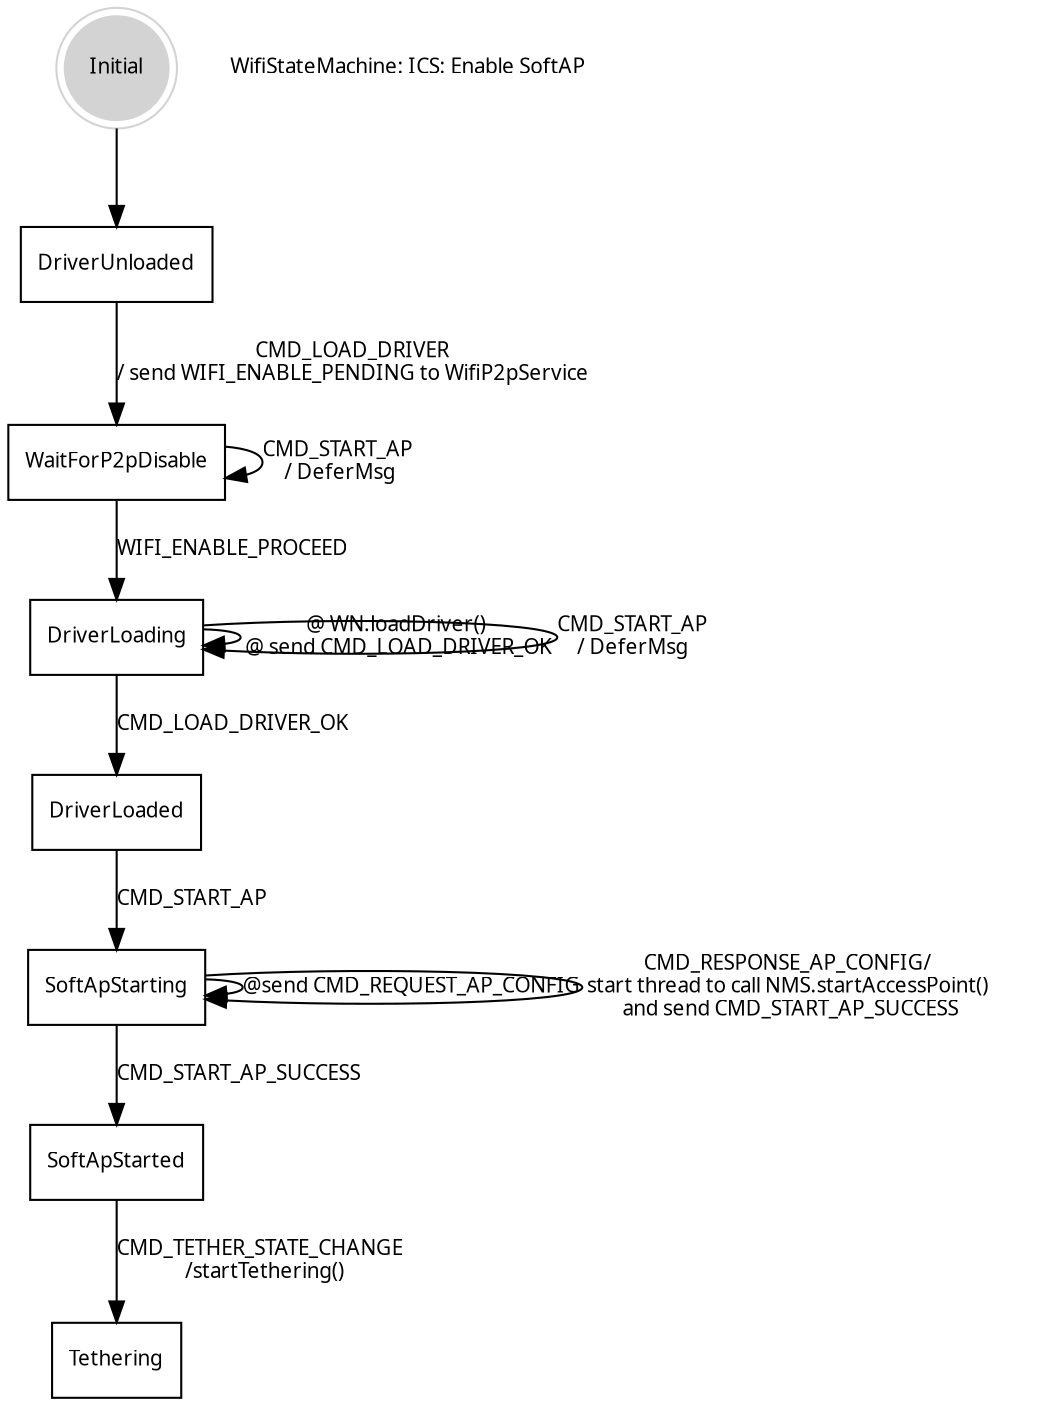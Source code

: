 
digraph automata_0 {
	size = "8.5, 11";
	fontname = "Microsoft YaHei";
	fontsize = 15;
	node [shape = record, fontname = "Microsoft YaHei", fontsize = 10];
	edge [fontname = "Microsoft YaHei", fontsize = 10];
	Initial [ style = filled, shape = doublecircle, color=lightgrey ];
	Initial-> DriverUnloaded  [ label = " " ];
	DriverUnloaded   -> WaitForP2pDisable [ label = "CMD_LOAD_DRIVER\n/ send WIFI_ENABLE_PENDING to WifiP2pService" ];
	WaitForP2pDisable -> WaitForP2pDisable [ label = "CMD_START_AP \n/ DeferMsg" ];
	WaitForP2pDisable -> DriverLoading [ label = "WIFI_ENABLE_PROCEED" ];
	DriverLoading -> DriverLoading [ label = "@ WN.loadDriver() \n @ send CMD_LOAD_DRIVER_OK " ];
	DriverLoading -> DriverLoading [ label = "CMD_START_AP \n/ DeferMsg " ];
	DriverLoading  -> DriverLoaded [ label = "CMD_LOAD_DRIVER_OK " ];
	DriverLoaded  -> SoftApStarting [ label = "CMD_START_AP" ];
	SoftApStarting  -> SoftApStarting [ label = "@send CMD_REQUEST_AP_CONFIG" ];
	SoftApStarting  -> SoftApStarting [ label = "CMD_RESPONSE_AP_CONFIG/\n start thread to call NMS.startAccessPoint() \n and send CMD_START_AP_SUCCESS" ];
	SoftApStarting  -> SoftApStarted [ label = "CMD_START_AP_SUCCESS" ];
	SoftApStarted  -> Tethering [ label = "CMD_TETHER_STATE_CHANGE \n /startTethering()" ];
	"WifiStateMachine: ICS: Enable SoftAP" [ shape = plaintext ];
}

